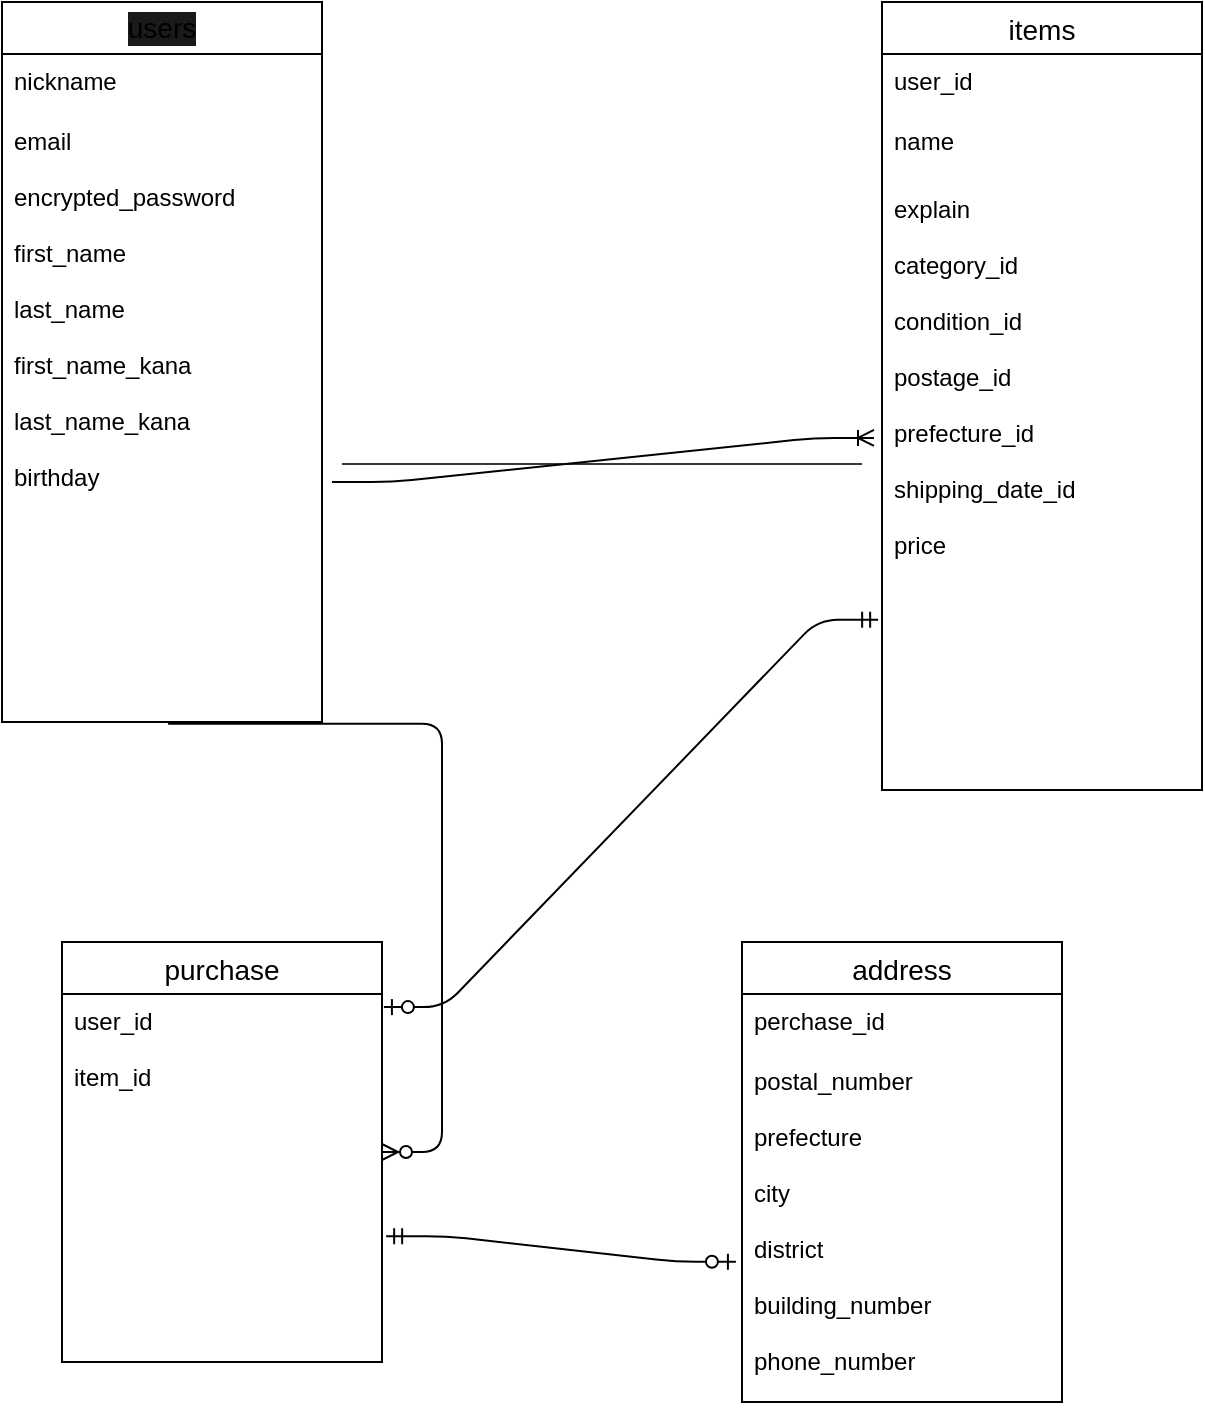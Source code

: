 <mxfile version="13.10.0" type="embed">
    <diagram id="WKoknSrXc5Sb8UzxP9Cc" name="ページ2">
        <mxGraphModel dx="728" dy="680" grid="1" gridSize="10" guides="1" tooltips="1" connect="1" arrows="1" fold="1" page="1" pageScale="1" pageWidth="827" pageHeight="1169" math="0" shadow="0">
            <root>
                <mxCell id="JMFu59Y85GcQp_ir-Kqn-0"/>
                <mxCell id="JMFu59Y85GcQp_ir-Kqn-1" parent="JMFu59Y85GcQp_ir-Kqn-0"/>
                <mxCell id="JMFu59Y85GcQp_ir-Kqn-6" value="items" style="swimlane;fontStyle=0;childLayout=stackLayout;horizontal=1;startSize=26;horizontalStack=0;resizeParent=1;resizeParentMax=0;resizeLast=0;collapsible=1;marginBottom=0;align=center;fontSize=14;" vertex="1" parent="JMFu59Y85GcQp_ir-Kqn-1">
                    <mxGeometry x="520" y="80" width="160" height="394" as="geometry"/>
                </mxCell>
                <mxCell id="JMFu59Y85GcQp_ir-Kqn-7" value="user_id&#10;&#10;" style="text;strokeColor=none;fillColor=none;spacingLeft=4;spacingRight=4;overflow=hidden;rotatable=0;points=[[0,0.5],[1,0.5]];portConstraint=eastwest;fontSize=12;" vertex="1" parent="JMFu59Y85GcQp_ir-Kqn-6">
                    <mxGeometry y="26" width="160" height="30" as="geometry"/>
                </mxCell>
                <mxCell id="JMFu59Y85GcQp_ir-Kqn-8" value="name&#10;" style="text;strokeColor=none;fillColor=none;spacingLeft=4;spacingRight=4;overflow=hidden;rotatable=0;points=[[0,0.5],[1,0.5]];portConstraint=eastwest;fontSize=12;" vertex="1" parent="JMFu59Y85GcQp_ir-Kqn-6">
                    <mxGeometry y="56" width="160" height="34" as="geometry"/>
                </mxCell>
                <mxCell id="JMFu59Y85GcQp_ir-Kqn-9" value="explain&#10;&#10;category_id&#10;&#10;condition_id&#10;&#10;postage_id&#10;&#10;prefecture_id&#10;&#10;shipping_date_id&#10;&#10;price" style="text;strokeColor=none;fillColor=none;spacingLeft=4;spacingRight=4;overflow=hidden;rotatable=0;points=[[0,0.5],[1,0.5]];portConstraint=eastwest;fontSize=12;" vertex="1" parent="JMFu59Y85GcQp_ir-Kqn-6">
                    <mxGeometry y="90" width="160" height="304" as="geometry"/>
                </mxCell>
                <mxCell id="JMFu59Y85GcQp_ir-Kqn-10" value="purchase" style="swimlane;fontStyle=0;childLayout=stackLayout;horizontal=1;startSize=26;horizontalStack=0;resizeParent=1;resizeParentMax=0;resizeLast=0;collapsible=1;marginBottom=0;align=center;fontSize=14;" vertex="1" parent="JMFu59Y85GcQp_ir-Kqn-1">
                    <mxGeometry x="110" y="550" width="160" height="210" as="geometry"/>
                </mxCell>
                <mxCell id="JMFu59Y85GcQp_ir-Kqn-11" value="user_id&#10;&#10;item_id&#10;" style="text;strokeColor=none;fillColor=none;spacingLeft=4;spacingRight=4;overflow=hidden;rotatable=0;points=[[0,0.5],[1,0.5]];portConstraint=eastwest;fontSize=12;" vertex="1" parent="JMFu59Y85GcQp_ir-Kqn-10">
                    <mxGeometry y="26" width="160" height="184" as="geometry"/>
                </mxCell>
                <mxCell id="JMFu59Y85GcQp_ir-Kqn-14" value="address" style="swimlane;fontStyle=0;childLayout=stackLayout;horizontal=1;startSize=26;horizontalStack=0;resizeParent=1;resizeParentMax=0;resizeLast=0;collapsible=1;marginBottom=0;align=center;fontSize=14;" vertex="1" parent="JMFu59Y85GcQp_ir-Kqn-1">
                    <mxGeometry x="450" y="550" width="160" height="230" as="geometry"/>
                </mxCell>
                <mxCell id="JMFu59Y85GcQp_ir-Kqn-15" value="perchase_id&#10;&#10;postal_number" style="text;strokeColor=none;fillColor=none;spacingLeft=4;spacingRight=4;overflow=hidden;rotatable=0;points=[[0,0.5],[1,0.5]];portConstraint=eastwest;fontSize=12;" vertex="1" parent="JMFu59Y85GcQp_ir-Kqn-14">
                    <mxGeometry y="26" width="160" height="30" as="geometry"/>
                </mxCell>
                <mxCell id="JMFu59Y85GcQp_ir-Kqn-16" value="postal_number&#10;&#10;prefecture&#10;&#10;city&#10;&#10;district&#10;&#10;building_number&#10;&#10;phone_number" style="text;strokeColor=none;fillColor=none;spacingLeft=4;spacingRight=4;overflow=hidden;rotatable=0;points=[[0,0.5],[1,0.5]];portConstraint=eastwest;fontSize=12;" vertex="1" parent="JMFu59Y85GcQp_ir-Kqn-14">
                    <mxGeometry y="56" width="160" height="174" as="geometry"/>
                </mxCell>
                <mxCell id="JMFu59Y85GcQp_ir-Kqn-18" value="" style="line;strokeWidth=1;rotatable=0;dashed=0;labelPosition=right;align=left;verticalAlign=middle;spacingTop=0;spacingLeft=6;points=[];portConstraint=eastwest;strokeColor=#36393d;fillColor=#f9f7ed;" vertex="1" parent="JMFu59Y85GcQp_ir-Kqn-1">
                    <mxGeometry x="250" y="306" width="260" height="10" as="geometry"/>
                </mxCell>
                <mxCell id="lJ9qzaQz5XzDP28vZh_c-1" value="" style="edgeStyle=entityRelationEdgeStyle;fontSize=12;html=1;endArrow=ERoneToMany;exitX=1.031;exitY=0.361;exitDx=0;exitDy=0;exitPerimeter=0;entryX=-0.025;entryY=0.421;entryDx=0;entryDy=0;entryPerimeter=0;" edge="1" parent="JMFu59Y85GcQp_ir-Kqn-1" target="JMFu59Y85GcQp_ir-Kqn-9">
                    <mxGeometry width="100" height="100" relative="1" as="geometry">
                        <mxPoint x="244.96" y="320.034" as="sourcePoint"/>
                        <mxPoint x="400" y="300" as="targetPoint"/>
                    </mxGeometry>
                </mxCell>
                <mxCell id="lJ9qzaQz5XzDP28vZh_c-8" value="users" style="swimlane;fontStyle=0;childLayout=stackLayout;horizontal=1;startSize=26;horizontalStack=0;resizeParent=1;resizeParentMax=0;resizeLast=0;collapsible=1;marginBottom=0;align=center;fontSize=14;labelBackgroundColor=#1A1A1A;whiteSpace=wrap;" vertex="1" parent="JMFu59Y85GcQp_ir-Kqn-1">
                    <mxGeometry x="80" y="80" width="160" height="360" as="geometry"/>
                </mxCell>
                <mxCell id="lJ9qzaQz5XzDP28vZh_c-9" value="nickname" style="text;strokeColor=none;fillColor=none;spacingLeft=4;spacingRight=4;overflow=hidden;rotatable=0;points=[[0,0.5],[1,0.5]];portConstraint=eastwest;fontSize=12;" vertex="1" parent="lJ9qzaQz5XzDP28vZh_c-8">
                    <mxGeometry y="26" width="160" height="30" as="geometry"/>
                </mxCell>
                <mxCell id="lJ9qzaQz5XzDP28vZh_c-10" value="email&#10;&#10;encrypted_password&#10;&#10;first_name&#10;&#10;last_name&#10;&#10;first_name_kana&#10;&#10;last_name_kana&#10;&#10;birthday" style="text;strokeColor=none;fillColor=none;spacingLeft=4;spacingRight=4;overflow=hidden;rotatable=0;points=[[0,0.5],[1,0.5]];portConstraint=eastwest;fontSize=12;" vertex="1" parent="lJ9qzaQz5XzDP28vZh_c-8">
                    <mxGeometry y="56" width="160" height="304" as="geometry"/>
                </mxCell>
                <mxCell id="lJ9qzaQz5XzDP28vZh_c-13" value="" style="edgeStyle=entityRelationEdgeStyle;fontSize=12;html=1;endArrow=ERzeroToMany;endFill=1;exitX=0.519;exitY=1.003;exitDx=0;exitDy=0;exitPerimeter=0;" edge="1" parent="JMFu59Y85GcQp_ir-Kqn-1" source="lJ9qzaQz5XzDP28vZh_c-10" target="JMFu59Y85GcQp_ir-Kqn-10">
                    <mxGeometry width="100" height="100" relative="1" as="geometry">
                        <mxPoint x="300" y="400" as="sourcePoint"/>
                        <mxPoint x="400" y="300" as="targetPoint"/>
                    </mxGeometry>
                </mxCell>
                <mxCell id="lJ9qzaQz5XzDP28vZh_c-14" value="" style="edgeStyle=entityRelationEdgeStyle;fontSize=12;html=1;endArrow=ERzeroToOne;startArrow=ERmandOne;entryX=-0.019;entryY=0.597;entryDx=0;entryDy=0;exitX=1.013;exitY=0.658;exitDx=0;exitDy=0;exitPerimeter=0;entryPerimeter=0;" edge="1" parent="JMFu59Y85GcQp_ir-Kqn-1" source="JMFu59Y85GcQp_ir-Kqn-11" target="JMFu59Y85GcQp_ir-Kqn-16">
                    <mxGeometry width="100" height="100" relative="1" as="geometry">
                        <mxPoint x="280" y="683" as="sourcePoint"/>
                        <mxPoint x="370" y="540" as="targetPoint"/>
                    </mxGeometry>
                </mxCell>
                <mxCell id="lJ9qzaQz5XzDP28vZh_c-15" value="" style="edgeStyle=entityRelationEdgeStyle;fontSize=12;html=1;endArrow=ERzeroToOne;startArrow=ERmandOne;exitX=-0.012;exitY=0.72;exitDx=0;exitDy=0;exitPerimeter=0;entryX=1.006;entryY=0.155;entryDx=0;entryDy=0;entryPerimeter=0;" edge="1" parent="JMFu59Y85GcQp_ir-Kqn-1" source="JMFu59Y85GcQp_ir-Kqn-9" target="JMFu59Y85GcQp_ir-Kqn-10">
                    <mxGeometry width="100" height="100" relative="1" as="geometry">
                        <mxPoint x="300" y="400" as="sourcePoint"/>
                        <mxPoint x="400" y="300" as="targetPoint"/>
                    </mxGeometry>
                </mxCell>
            </root>
        </mxGraphModel>
    </diagram>
</mxfile>